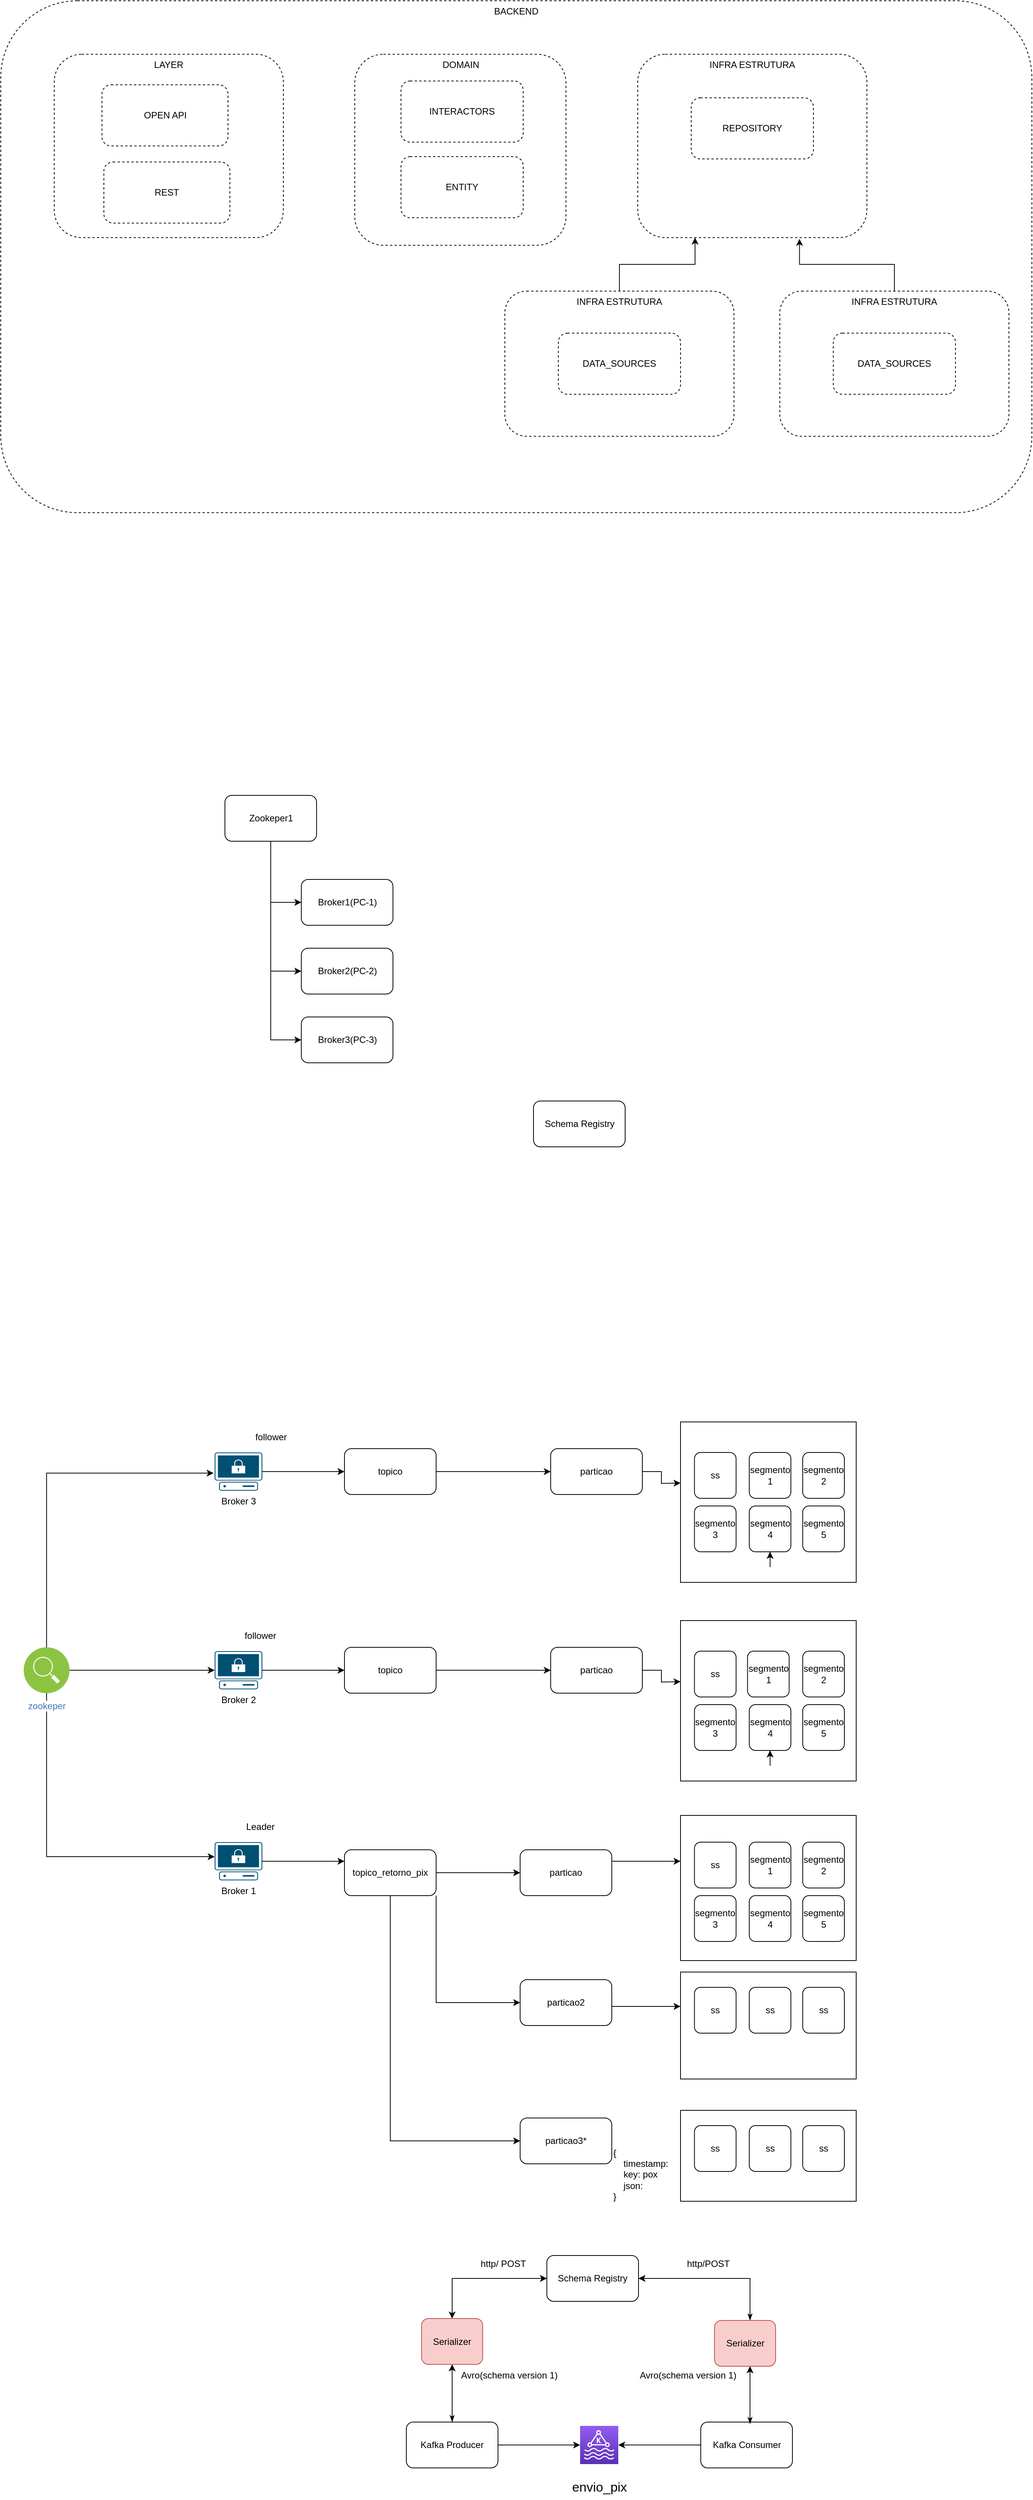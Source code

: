 <mxfile version="20.0.1" type="device" pages="2"><diagram id="Fkx_yUKEYpmiOoSoPN27" name="Page-1"><mxGraphModel dx="1865" dy="2926" grid="1" gridSize="10" guides="1" tooltips="1" connect="1" arrows="1" fold="1" page="1" pageScale="1" pageWidth="827" pageHeight="1169" math="0" shadow="0"><root><mxCell id="0"/><mxCell id="1" parent="0"/><mxCell id="9fzLUsBth_ncWveVaPp5-18" value="BACKEND" style="rounded=1;whiteSpace=wrap;html=1;dashed=1;horizontal=1;verticalAlign=top;" parent="1" vertex="1"><mxGeometry x="-370" y="-1950" width="1350" height="670" as="geometry"/></mxCell><mxCell id="9fzLUsBth_ncWveVaPp5-14" style="edgeStyle=orthogonalEdgeStyle;rounded=0;orthogonalLoop=1;jettySize=auto;html=1;entryX=0.25;entryY=1;entryDx=0;entryDy=0;" parent="1" source="9fzLUsBth_ncWveVaPp5-13" target="9fzLUsBth_ncWveVaPp5-11" edge="1"><mxGeometry relative="1" as="geometry"/></mxCell><mxCell id="9fzLUsBth_ncWveVaPp5-13" value="INFRA ESTRUTURA" style="rounded=1;whiteSpace=wrap;html=1;dashed=1;verticalAlign=top;" parent="1" vertex="1"><mxGeometry x="290" y="-1570" width="300" height="190" as="geometry"/></mxCell><mxCell id="9fzLUsBth_ncWveVaPp5-11" value="INFRA ESTRUTURA" style="rounded=1;whiteSpace=wrap;html=1;dashed=1;verticalAlign=top;" parent="1" vertex="1"><mxGeometry x="464" y="-1880" width="300" height="240" as="geometry"/></mxCell><mxCell id="9fzLUsBth_ncWveVaPp5-9" value="DOMAIN" style="rounded=1;whiteSpace=wrap;html=1;dashed=1;verticalAlign=top;" parent="1" vertex="1"><mxGeometry x="93.5" y="-1880" width="276.5" height="250" as="geometry"/></mxCell><mxCell id="9fzLUsBth_ncWveVaPp5-8" value="LAYER" style="rounded=1;whiteSpace=wrap;html=1;dashed=1;verticalAlign=top;" parent="1" vertex="1"><mxGeometry x="-300" y="-1880" width="300" height="240" as="geometry"/></mxCell><mxCell id="XplWukXP6AQ1c0qINJjc-17" value="" style="rounded=0;whiteSpace=wrap;html=1;" parent="1" vertex="1"><mxGeometry x="520" y="425" width="230" height="190" as="geometry"/></mxCell><mxCell id="BCPnb9SAOUiiyYWfLDa9-2" value="" style="sketch=0;points=[[0,0,0],[0.25,0,0],[0.5,0,0],[0.75,0,0],[1,0,0],[0,1,0],[0.25,1,0],[0.5,1,0],[0.75,1,0],[1,1,0],[0,0.25,0],[0,0.5,0],[0,0.75,0],[1,0.25,0],[1,0.5,0],[1,0.75,0]];outlineConnect=0;fontColor=#232F3E;gradientColor=#945DF2;gradientDirection=north;fillColor=#5A30B5;strokeColor=#ffffff;dashed=0;verticalLabelPosition=bottom;verticalAlign=top;align=center;html=1;fontSize=12;fontStyle=0;aspect=fixed;shape=mxgraph.aws4.resourceIcon;resIcon=mxgraph.aws4.managed_streaming_for_kafka;" parent="1" vertex="1"><mxGeometry x="388.5" y="1224" width="50" height="50" as="geometry"/></mxCell><mxCell id="BCPnb9SAOUiiyYWfLDa9-9" style="edgeStyle=orthogonalEdgeStyle;rounded=0;orthogonalLoop=1;jettySize=auto;html=1;entryX=0;entryY=0.5;entryDx=0;entryDy=0;startArrow=classic;startFill=1;" parent="1" source="dnLCpF4ZaihVSqtOHHzp-1" target="BCPnb9SAOUiiyYWfLDa9-5" edge="1"><mxGeometry relative="1" as="geometry"><Array as="points"><mxPoint x="221" y="1031"/></Array></mxGeometry></mxCell><mxCell id="dnLCpF4ZaihVSqtOHHzp-3" style="edgeStyle=orthogonalEdgeStyle;rounded=0;orthogonalLoop=1;jettySize=auto;html=1;entryX=0.5;entryY=1;entryDx=0;entryDy=0;startArrow=classicThin;startFill=1;" parent="1" source="BCPnb9SAOUiiyYWfLDa9-4" target="dnLCpF4ZaihVSqtOHHzp-1" edge="1"><mxGeometry relative="1" as="geometry"/></mxCell><mxCell id="dnLCpF4ZaihVSqtOHHzp-7" style="edgeStyle=orthogonalEdgeStyle;rounded=0;orthogonalLoop=1;jettySize=auto;html=1;entryX=0;entryY=0.5;entryDx=0;entryDy=0;entryPerimeter=0;startArrow=none;startFill=0;" parent="1" source="BCPnb9SAOUiiyYWfLDa9-4" target="BCPnb9SAOUiiyYWfLDa9-2" edge="1"><mxGeometry relative="1" as="geometry"/></mxCell><mxCell id="BCPnb9SAOUiiyYWfLDa9-4" value="Kafka Producer" style="rounded=1;whiteSpace=wrap;html=1;" parent="1" vertex="1"><mxGeometry x="161" y="1219" width="120" height="60" as="geometry"/></mxCell><mxCell id="BCPnb9SAOUiiyYWfLDa9-5" value="Schema Registry" style="rounded=1;whiteSpace=wrap;html=1;" parent="1" vertex="1"><mxGeometry x="345" y="1001" width="120" height="60" as="geometry"/></mxCell><mxCell id="dnLCpF4ZaihVSqtOHHzp-13" style="edgeStyle=orthogonalEdgeStyle;rounded=0;orthogonalLoop=1;jettySize=auto;html=1;entryX=1;entryY=0.5;entryDx=0;entryDy=0;entryPerimeter=0;startArrow=none;startFill=0;" parent="1" source="BCPnb9SAOUiiyYWfLDa9-6" target="BCPnb9SAOUiiyYWfLDa9-2" edge="1"><mxGeometry relative="1" as="geometry"/></mxCell><mxCell id="BCPnb9SAOUiiyYWfLDa9-6" value="Kafka Consumer" style="rounded=1;whiteSpace=wrap;html=1;" parent="1" vertex="1"><mxGeometry x="546.5" y="1219" width="120" height="60" as="geometry"/></mxCell><mxCell id="BCPnb9SAOUiiyYWfLDa9-11" value="Avro(schema version 1)" style="text;html=1;strokeColor=none;fillColor=none;align=center;verticalAlign=middle;whiteSpace=wrap;rounded=0;" parent="1" vertex="1"><mxGeometry x="231" y="1146" width="130" height="23" as="geometry"/></mxCell><mxCell id="BCPnb9SAOUiiyYWfLDa9-13" value="http/ POST" style="text;html=1;strokeColor=none;fillColor=none;align=center;verticalAlign=middle;whiteSpace=wrap;rounded=0;" parent="1" vertex="1"><mxGeometry x="243" y="1000" width="90" height="23" as="geometry"/></mxCell><mxCell id="BCPnb9SAOUiiyYWfLDa9-14" value="http/POST" style="text;html=1;strokeColor=none;fillColor=none;align=center;verticalAlign=middle;whiteSpace=wrap;rounded=0;" parent="1" vertex="1"><mxGeometry x="521" y="1000" width="71" height="23" as="geometry"/></mxCell><mxCell id="dnLCpF4ZaihVSqtOHHzp-1" value="Serializer" style="rounded=1;whiteSpace=wrap;html=1;fillColor=#f8cecc;strokeColor=#b85450;" parent="1" vertex="1"><mxGeometry x="181" y="1083.5" width="80" height="60" as="geometry"/></mxCell><mxCell id="dnLCpF4ZaihVSqtOHHzp-5" style="edgeStyle=orthogonalEdgeStyle;rounded=0;orthogonalLoop=1;jettySize=auto;html=1;entryX=1;entryY=0.5;entryDx=0;entryDy=0;startArrow=classicThin;startFill=1;" parent="1" source="dnLCpF4ZaihVSqtOHHzp-4" target="BCPnb9SAOUiiyYWfLDa9-5" edge="1"><mxGeometry relative="1" as="geometry"><Array as="points"><mxPoint x="611" y="1031"/></Array></mxGeometry></mxCell><mxCell id="dnLCpF4ZaihVSqtOHHzp-4" value="Serializer" style="rounded=1;whiteSpace=wrap;html=1;fillColor=#f8cecc;strokeColor=#b85450;" parent="1" vertex="1"><mxGeometry x="564.5" y="1086" width="80" height="60" as="geometry"/></mxCell><mxCell id="dnLCpF4ZaihVSqtOHHzp-6" style="edgeStyle=orthogonalEdgeStyle;rounded=0;orthogonalLoop=1;jettySize=auto;html=1;entryX=0.5;entryY=1;entryDx=0;entryDy=0;startArrow=classicThin;startFill=1;" parent="1" edge="1"><mxGeometry relative="1" as="geometry"><mxPoint x="611" y="1221.5" as="sourcePoint"/><mxPoint x="611" y="1146" as="targetPoint"/></mxGeometry></mxCell><mxCell id="dnLCpF4ZaihVSqtOHHzp-14" value="Avro(schema version 1)" style="text;html=1;strokeColor=none;fillColor=none;align=center;verticalAlign=middle;whiteSpace=wrap;rounded=0;" parent="1" vertex="1"><mxGeometry x="465" y="1146" width="130" height="23" as="geometry"/></mxCell><mxCell id="rZrd3GTuHJ_uiJpuaxXy-11" style="edgeStyle=orthogonalEdgeStyle;rounded=0;orthogonalLoop=1;jettySize=auto;html=1;" parent="1" source="rZrd3GTuHJ_uiJpuaxXy-1" target="rZrd3GTuHJ_uiJpuaxXy-4" edge="1"><mxGeometry relative="1" as="geometry"><Array as="points"><mxPoint x="-16.5" y="-770"/></Array></mxGeometry></mxCell><mxCell id="rZrd3GTuHJ_uiJpuaxXy-12" style="edgeStyle=orthogonalEdgeStyle;rounded=0;orthogonalLoop=1;jettySize=auto;html=1;" parent="1" source="rZrd3GTuHJ_uiJpuaxXy-1" edge="1"><mxGeometry relative="1" as="geometry"><mxPoint x="23.5" y="-680" as="targetPoint"/><Array as="points"><mxPoint x="-16.5" y="-680"/><mxPoint x="23.5" y="-680"/></Array></mxGeometry></mxCell><mxCell id="rZrd3GTuHJ_uiJpuaxXy-13" style="edgeStyle=orthogonalEdgeStyle;rounded=0;orthogonalLoop=1;jettySize=auto;html=1;entryX=0;entryY=0.5;entryDx=0;entryDy=0;" parent="1" source="rZrd3GTuHJ_uiJpuaxXy-1" target="rZrd3GTuHJ_uiJpuaxXy-6" edge="1"><mxGeometry relative="1" as="geometry"><Array as="points"><mxPoint x="-16.5" y="-590"/></Array></mxGeometry></mxCell><mxCell id="rZrd3GTuHJ_uiJpuaxXy-1" value="Zookeper1" style="rounded=1;whiteSpace=wrap;html=1;" parent="1" vertex="1"><mxGeometry x="-76.5" y="-910" width="120" height="60" as="geometry"/></mxCell><mxCell id="rZrd3GTuHJ_uiJpuaxXy-4" value="Broker1(PC-1)" style="rounded=1;whiteSpace=wrap;html=1;" parent="1" vertex="1"><mxGeometry x="23.5" y="-800" width="120" height="60" as="geometry"/></mxCell><mxCell id="rZrd3GTuHJ_uiJpuaxXy-5" value="Broker2(PC-2)" style="rounded=1;whiteSpace=wrap;html=1;" parent="1" vertex="1"><mxGeometry x="23.5" y="-710" width="120" height="60" as="geometry"/></mxCell><mxCell id="rZrd3GTuHJ_uiJpuaxXy-6" value="Broker3(PC-3)&lt;br&gt;" style="rounded=1;whiteSpace=wrap;html=1;" parent="1" vertex="1"><mxGeometry x="23.5" y="-620" width="120" height="60" as="geometry"/></mxCell><mxCell id="rZrd3GTuHJ_uiJpuaxXy-7" value="Schema Registry" style="rounded=1;whiteSpace=wrap;html=1;" parent="1" vertex="1"><mxGeometry x="327.5" y="-510" width="120" height="60" as="geometry"/></mxCell><mxCell id="XplWukXP6AQ1c0qINJjc-3" style="edgeStyle=orthogonalEdgeStyle;rounded=0;orthogonalLoop=1;jettySize=auto;html=1;" parent="1" source="XplWukXP6AQ1c0qINJjc-1" target="XplWukXP6AQ1c0qINJjc-2" edge="1"><mxGeometry relative="1" as="geometry"/></mxCell><mxCell id="XplWukXP6AQ1c0qINJjc-63" style="edgeStyle=orthogonalEdgeStyle;rounded=0;orthogonalLoop=1;jettySize=auto;html=1;entryX=0;entryY=0.5;entryDx=0;entryDy=0;" parent="1" source="XplWukXP6AQ1c0qINJjc-1" target="XplWukXP6AQ1c0qINJjc-59" edge="1"><mxGeometry relative="1" as="geometry"><Array as="points"><mxPoint x="200" y="670"/></Array></mxGeometry></mxCell><mxCell id="XplWukXP6AQ1c0qINJjc-72" style="edgeStyle=orthogonalEdgeStyle;rounded=0;orthogonalLoop=1;jettySize=auto;html=1;entryX=0;entryY=0.5;entryDx=0;entryDy=0;" parent="1" source="XplWukXP6AQ1c0qINJjc-1" target="XplWukXP6AQ1c0qINJjc-66" edge="1"><mxGeometry relative="1" as="geometry"><Array as="points"><mxPoint x="140" y="851"/></Array></mxGeometry></mxCell><mxCell id="XplWukXP6AQ1c0qINJjc-1" value="topico_retorno_pix" style="rounded=1;whiteSpace=wrap;html=1;" parent="1" vertex="1"><mxGeometry x="80" y="470" width="120" height="60" as="geometry"/></mxCell><mxCell id="XplWukXP6AQ1c0qINJjc-57" style="edgeStyle=orthogonalEdgeStyle;rounded=0;orthogonalLoop=1;jettySize=auto;html=1;" parent="1" source="XplWukXP6AQ1c0qINJjc-2" target="XplWukXP6AQ1c0qINJjc-17" edge="1"><mxGeometry relative="1" as="geometry"><Array as="points"><mxPoint x="500" y="485"/><mxPoint x="500" y="485"/></Array></mxGeometry></mxCell><mxCell id="XplWukXP6AQ1c0qINJjc-2" value="particao&lt;br&gt;" style="rounded=1;whiteSpace=wrap;html=1;" parent="1" vertex="1"><mxGeometry x="310" y="470" width="120" height="60" as="geometry"/></mxCell><mxCell id="XplWukXP6AQ1c0qINJjc-4" value="ss" style="rounded=1;whiteSpace=wrap;html=1;" parent="1" vertex="1"><mxGeometry x="538.25" y="460" width="54.5" height="60" as="geometry"/></mxCell><mxCell id="XplWukXP6AQ1c0qINJjc-5" value="segmento 1" style="rounded=1;whiteSpace=wrap;html=1;" parent="1" vertex="1"><mxGeometry x="610" y="460" width="54.5" height="60" as="geometry"/></mxCell><mxCell id="XplWukXP6AQ1c0qINJjc-6" value="segmento 2" style="rounded=1;whiteSpace=wrap;html=1;" parent="1" vertex="1"><mxGeometry x="680" y="460" width="54.5" height="60" as="geometry"/></mxCell><mxCell id="XplWukXP6AQ1c0qINJjc-7" value="segmento 3" style="rounded=1;whiteSpace=wrap;html=1;" parent="1" vertex="1"><mxGeometry x="538.25" y="530" width="54.5" height="60" as="geometry"/></mxCell><mxCell id="XplWukXP6AQ1c0qINJjc-8" value="segmento 4" style="rounded=1;whiteSpace=wrap;html=1;" parent="1" vertex="1"><mxGeometry x="610" y="530" width="54.5" height="60" as="geometry"/></mxCell><mxCell id="XplWukXP6AQ1c0qINJjc-9" value="segmento 5" style="rounded=1;whiteSpace=wrap;html=1;" parent="1" vertex="1"><mxGeometry x="680" y="530" width="54.5" height="60" as="geometry"/></mxCell><mxCell id="XplWukXP6AQ1c0qINJjc-20" style="edgeStyle=orthogonalEdgeStyle;rounded=0;orthogonalLoop=1;jettySize=auto;html=1;entryX=0;entryY=0.25;entryDx=0;entryDy=0;" parent="1" source="XplWukXP6AQ1c0qINJjc-19" target="XplWukXP6AQ1c0qINJjc-1" edge="1"><mxGeometry relative="1" as="geometry"/></mxCell><mxCell id="XplWukXP6AQ1c0qINJjc-19" value="Broker 1" style="points=[[0.02,0.015,0],[0.5,0,0],[0.98,0.015,0],[1,0.38,0],[0.895,0.98,0],[0.5,1,0],[0.105,0.98,0],[0,0.38,0]];verticalLabelPosition=bottom;sketch=0;html=1;verticalAlign=top;aspect=fixed;align=center;pointerEvents=1;shape=mxgraph.cisco19.secure_endpoint_pc;fillColor=#005073;strokeColor=none;" parent="1" vertex="1"><mxGeometry x="-90" y="460" width="62.5" height="50" as="geometry"/></mxCell><mxCell id="XplWukXP6AQ1c0qINJjc-21" value="" style="rounded=0;whiteSpace=wrap;html=1;" parent="1" vertex="1"><mxGeometry x="520" y="170" width="230" height="210" as="geometry"/></mxCell><mxCell id="XplWukXP6AQ1c0qINJjc-22" style="edgeStyle=orthogonalEdgeStyle;rounded=0;orthogonalLoop=1;jettySize=auto;html=1;" parent="1" source="XplWukXP6AQ1c0qINJjc-23" target="XplWukXP6AQ1c0qINJjc-25" edge="1"><mxGeometry relative="1" as="geometry"/></mxCell><mxCell id="XplWukXP6AQ1c0qINJjc-23" value="topico" style="rounded=1;whiteSpace=wrap;html=1;" parent="1" vertex="1"><mxGeometry x="80" y="205" width="120" height="60" as="geometry"/></mxCell><mxCell id="XplWukXP6AQ1c0qINJjc-24" style="edgeStyle=orthogonalEdgeStyle;rounded=0;orthogonalLoop=1;jettySize=auto;html=1;" parent="1" source="XplWukXP6AQ1c0qINJjc-25" edge="1"><mxGeometry relative="1" as="geometry"><mxPoint x="520" y="250" as="targetPoint"/></mxGeometry></mxCell><mxCell id="XplWukXP6AQ1c0qINJjc-25" value="particao&lt;br&gt;" style="rounded=1;whiteSpace=wrap;html=1;" parent="1" vertex="1"><mxGeometry x="350" y="205" width="120" height="60" as="geometry"/></mxCell><mxCell id="XplWukXP6AQ1c0qINJjc-26" value="ss" style="rounded=1;whiteSpace=wrap;html=1;" parent="1" vertex="1"><mxGeometry x="538.25" y="210" width="54.5" height="60" as="geometry"/></mxCell><mxCell id="XplWukXP6AQ1c0qINJjc-27" value="segmento 1" style="rounded=1;whiteSpace=wrap;html=1;" parent="1" vertex="1"><mxGeometry x="607.75" y="210" width="54.5" height="60" as="geometry"/></mxCell><mxCell id="XplWukXP6AQ1c0qINJjc-28" value="segmento 2" style="rounded=1;whiteSpace=wrap;html=1;" parent="1" vertex="1"><mxGeometry x="680" y="210" width="54.5" height="60" as="geometry"/></mxCell><mxCell id="XplWukXP6AQ1c0qINJjc-29" value="segmento 3" style="rounded=1;whiteSpace=wrap;html=1;" parent="1" vertex="1"><mxGeometry x="538.25" y="280" width="54.5" height="60" as="geometry"/></mxCell><mxCell id="XplWukXP6AQ1c0qINJjc-30" value="segmento 4" style="rounded=1;whiteSpace=wrap;html=1;" parent="1" vertex="1"><mxGeometry x="610" y="280" width="54.5" height="60" as="geometry"/></mxCell><mxCell id="XplWukXP6AQ1c0qINJjc-31" value="segmento 5" style="rounded=1;whiteSpace=wrap;html=1;" parent="1" vertex="1"><mxGeometry x="680" y="280" width="54.5" height="60" as="geometry"/></mxCell><mxCell id="XplWukXP6AQ1c0qINJjc-32" style="edgeStyle=orthogonalEdgeStyle;rounded=0;orthogonalLoop=1;jettySize=auto;html=1;exitX=0.5;exitY=1;exitDx=0;exitDy=0;" parent="1" source="XplWukXP6AQ1c0qINJjc-30" target="XplWukXP6AQ1c0qINJjc-30" edge="1"><mxGeometry relative="1" as="geometry"/></mxCell><mxCell id="XplWukXP6AQ1c0qINJjc-33" style="edgeStyle=orthogonalEdgeStyle;rounded=0;orthogonalLoop=1;jettySize=auto;html=1;entryX=0;entryY=0.5;entryDx=0;entryDy=0;" parent="1" source="XplWukXP6AQ1c0qINJjc-34" target="XplWukXP6AQ1c0qINJjc-23" edge="1"><mxGeometry relative="1" as="geometry"/></mxCell><mxCell id="XplWukXP6AQ1c0qINJjc-34" value="Broker 2" style="points=[[0.02,0.015,0],[0.5,0,0],[0.98,0.015,0],[1,0.38,0],[0.895,0.98,0],[0.5,1,0],[0.105,0.98,0],[0,0.38,0]];verticalLabelPosition=bottom;sketch=0;html=1;verticalAlign=top;aspect=fixed;align=center;pointerEvents=1;shape=mxgraph.cisco19.secure_endpoint_pc;fillColor=#005073;strokeColor=none;" parent="1" vertex="1"><mxGeometry x="-90" y="210" width="62.5" height="50" as="geometry"/></mxCell><mxCell id="XplWukXP6AQ1c0qINJjc-50" style="edgeStyle=orthogonalEdgeStyle;rounded=0;orthogonalLoop=1;jettySize=auto;html=1;entryX=-0.022;entryY=0.54;entryDx=0;entryDy=0;entryPerimeter=0;" parent="1" source="XplWukXP6AQ1c0qINJjc-35" target="XplWukXP6AQ1c0qINJjc-49" edge="1"><mxGeometry relative="1" as="geometry"><Array as="points"><mxPoint x="-310" y="-23"/></Array></mxGeometry></mxCell><mxCell id="XplWukXP6AQ1c0qINJjc-51" style="edgeStyle=orthogonalEdgeStyle;rounded=0;orthogonalLoop=1;jettySize=auto;html=1;" parent="1" source="XplWukXP6AQ1c0qINJjc-35" target="XplWukXP6AQ1c0qINJjc-34" edge="1"><mxGeometry relative="1" as="geometry"/></mxCell><mxCell id="XplWukXP6AQ1c0qINJjc-52" style="edgeStyle=orthogonalEdgeStyle;rounded=0;orthogonalLoop=1;jettySize=auto;html=1;entryX=0;entryY=0.38;entryDx=0;entryDy=0;entryPerimeter=0;" parent="1" source="XplWukXP6AQ1c0qINJjc-35" target="XplWukXP6AQ1c0qINJjc-19" edge="1"><mxGeometry relative="1" as="geometry"><Array as="points"><mxPoint x="-310" y="479"/></Array></mxGeometry></mxCell><mxCell id="XplWukXP6AQ1c0qINJjc-35" value="zookeper" style="aspect=fixed;perimeter=ellipsePerimeter;html=1;align=center;shadow=0;dashed=0;fontColor=#4277BB;labelBackgroundColor=#ffffff;fontSize=12;spacingTop=3;image;image=img/lib/ibm/infrastructure/service_discovery_configuration.svg;" parent="1" vertex="1"><mxGeometry x="-340" y="205" width="60" height="60" as="geometry"/></mxCell><mxCell id="XplWukXP6AQ1c0qINJjc-36" value="" style="rounded=0;whiteSpace=wrap;html=1;" parent="1" vertex="1"><mxGeometry x="520" y="-90" width="230" height="210" as="geometry"/></mxCell><mxCell id="XplWukXP6AQ1c0qINJjc-37" style="edgeStyle=orthogonalEdgeStyle;rounded=0;orthogonalLoop=1;jettySize=auto;html=1;" parent="1" source="XplWukXP6AQ1c0qINJjc-38" target="XplWukXP6AQ1c0qINJjc-40" edge="1"><mxGeometry relative="1" as="geometry"/></mxCell><mxCell id="XplWukXP6AQ1c0qINJjc-38" value="topico" style="rounded=1;whiteSpace=wrap;html=1;" parent="1" vertex="1"><mxGeometry x="80" y="-55" width="120" height="60" as="geometry"/></mxCell><mxCell id="XplWukXP6AQ1c0qINJjc-39" style="edgeStyle=orthogonalEdgeStyle;rounded=0;orthogonalLoop=1;jettySize=auto;html=1;" parent="1" source="XplWukXP6AQ1c0qINJjc-40" edge="1"><mxGeometry relative="1" as="geometry"><mxPoint x="520" y="-10" as="targetPoint"/></mxGeometry></mxCell><mxCell id="XplWukXP6AQ1c0qINJjc-40" value="particao&lt;br&gt;" style="rounded=1;whiteSpace=wrap;html=1;" parent="1" vertex="1"><mxGeometry x="350" y="-55" width="120" height="60" as="geometry"/></mxCell><mxCell id="XplWukXP6AQ1c0qINJjc-41" value="ss" style="rounded=1;whiteSpace=wrap;html=1;" parent="1" vertex="1"><mxGeometry x="538.25" y="-50" width="54.5" height="60" as="geometry"/></mxCell><mxCell id="XplWukXP6AQ1c0qINJjc-42" value="segmento 1" style="rounded=1;whiteSpace=wrap;html=1;" parent="1" vertex="1"><mxGeometry x="610" y="-50" width="54.5" height="60" as="geometry"/></mxCell><mxCell id="XplWukXP6AQ1c0qINJjc-43" value="segmento 2" style="rounded=1;whiteSpace=wrap;html=1;" parent="1" vertex="1"><mxGeometry x="680" y="-50" width="54.5" height="60" as="geometry"/></mxCell><mxCell id="XplWukXP6AQ1c0qINJjc-44" value="segmento 3" style="rounded=1;whiteSpace=wrap;html=1;" parent="1" vertex="1"><mxGeometry x="538.25" y="20" width="54.5" height="60" as="geometry"/></mxCell><mxCell id="XplWukXP6AQ1c0qINJjc-45" value="segmento 4" style="rounded=1;whiteSpace=wrap;html=1;" parent="1" vertex="1"><mxGeometry x="610" y="20" width="54.5" height="60" as="geometry"/></mxCell><mxCell id="XplWukXP6AQ1c0qINJjc-46" value="segmento 5" style="rounded=1;whiteSpace=wrap;html=1;" parent="1" vertex="1"><mxGeometry x="680" y="20" width="54.5" height="60" as="geometry"/></mxCell><mxCell id="XplWukXP6AQ1c0qINJjc-47" style="edgeStyle=orthogonalEdgeStyle;rounded=0;orthogonalLoop=1;jettySize=auto;html=1;exitX=0.5;exitY=1;exitDx=0;exitDy=0;" parent="1" source="XplWukXP6AQ1c0qINJjc-45" target="XplWukXP6AQ1c0qINJjc-45" edge="1"><mxGeometry relative="1" as="geometry"/></mxCell><mxCell id="XplWukXP6AQ1c0qINJjc-48" style="edgeStyle=orthogonalEdgeStyle;rounded=0;orthogonalLoop=1;jettySize=auto;html=1;entryX=0;entryY=0.5;entryDx=0;entryDy=0;" parent="1" source="XplWukXP6AQ1c0qINJjc-49" target="XplWukXP6AQ1c0qINJjc-38" edge="1"><mxGeometry relative="1" as="geometry"/></mxCell><mxCell id="XplWukXP6AQ1c0qINJjc-49" value="Broker 3" style="points=[[0.02,0.015,0],[0.5,0,0],[0.98,0.015,0],[1,0.38,0],[0.895,0.98,0],[0.5,1,0],[0.105,0.98,0],[0,0.38,0]];verticalLabelPosition=bottom;sketch=0;html=1;verticalAlign=top;aspect=fixed;align=center;pointerEvents=1;shape=mxgraph.cisco19.secure_endpoint_pc;fillColor=#005073;strokeColor=none;" parent="1" vertex="1"><mxGeometry x="-90" y="-50" width="62.5" height="50" as="geometry"/></mxCell><mxCell id="XplWukXP6AQ1c0qINJjc-53" value="Leader" style="text;html=1;strokeColor=none;fillColor=none;align=center;verticalAlign=middle;whiteSpace=wrap;rounded=0;" parent="1" vertex="1"><mxGeometry x="-60" y="425" width="60" height="30" as="geometry"/></mxCell><mxCell id="XplWukXP6AQ1c0qINJjc-54" value="follower" style="text;html=1;strokeColor=none;fillColor=none;align=center;verticalAlign=middle;whiteSpace=wrap;rounded=0;" parent="1" vertex="1"><mxGeometry x="-60" y="175" width="60" height="30" as="geometry"/></mxCell><mxCell id="XplWukXP6AQ1c0qINJjc-55" value="follower" style="text;html=1;strokeColor=none;fillColor=none;align=center;verticalAlign=middle;whiteSpace=wrap;rounded=0;" parent="1" vertex="1"><mxGeometry x="-46.5" y="-85" width="60" height="30" as="geometry"/></mxCell><mxCell id="XplWukXP6AQ1c0qINJjc-59" value="particao2" style="rounded=1;whiteSpace=wrap;html=1;" parent="1" vertex="1"><mxGeometry x="310" y="640" width="120" height="60" as="geometry"/></mxCell><mxCell id="XplWukXP6AQ1c0qINJjc-60" value="" style="rounded=0;whiteSpace=wrap;html=1;" parent="1" vertex="1"><mxGeometry x="520" y="630" width="230" height="140" as="geometry"/></mxCell><mxCell id="XplWukXP6AQ1c0qINJjc-61" style="edgeStyle=orthogonalEdgeStyle;rounded=0;orthogonalLoop=1;jettySize=auto;html=1;" parent="1" target="XplWukXP6AQ1c0qINJjc-60" edge="1"><mxGeometry relative="1" as="geometry"><mxPoint x="430" y="675" as="sourcePoint"/><Array as="points"><mxPoint x="500" y="675"/><mxPoint x="500" y="675"/></Array></mxGeometry></mxCell><mxCell id="XplWukXP6AQ1c0qINJjc-62" value="ss" style="rounded=1;whiteSpace=wrap;html=1;" parent="1" vertex="1"><mxGeometry x="538.25" y="650" width="54.5" height="60" as="geometry"/></mxCell><mxCell id="XplWukXP6AQ1c0qINJjc-64" value="ss" style="rounded=1;whiteSpace=wrap;html=1;" parent="1" vertex="1"><mxGeometry x="610" y="650" width="54.5" height="60" as="geometry"/></mxCell><mxCell id="XplWukXP6AQ1c0qINJjc-65" value="ss" style="rounded=1;whiteSpace=wrap;html=1;" parent="1" vertex="1"><mxGeometry x="680" y="650" width="54.5" height="60" as="geometry"/></mxCell><mxCell id="XplWukXP6AQ1c0qINJjc-66" value="particao3*" style="rounded=1;whiteSpace=wrap;html=1;" parent="1" vertex="1"><mxGeometry x="310" y="821" width="120" height="60" as="geometry"/></mxCell><mxCell id="XplWukXP6AQ1c0qINJjc-67" value="" style="rounded=0;whiteSpace=wrap;html=1;" parent="1" vertex="1"><mxGeometry x="520" y="811" width="230" height="119" as="geometry"/></mxCell><mxCell id="XplWukXP6AQ1c0qINJjc-68" value="ss" style="rounded=1;whiteSpace=wrap;html=1;" parent="1" vertex="1"><mxGeometry x="538.25" y="831" width="54.5" height="60" as="geometry"/></mxCell><mxCell id="XplWukXP6AQ1c0qINJjc-69" value="ss" style="rounded=1;whiteSpace=wrap;html=1;" parent="1" vertex="1"><mxGeometry x="610" y="831" width="54.5" height="60" as="geometry"/></mxCell><mxCell id="XplWukXP6AQ1c0qINJjc-70" value="ss" style="rounded=1;whiteSpace=wrap;html=1;" parent="1" vertex="1"><mxGeometry x="680" y="831" width="54.5" height="60" as="geometry"/></mxCell><mxCell id="XplWukXP6AQ1c0qINJjc-71" value="{&lt;br&gt;&lt;div style=&quot;&quot;&gt;&lt;span style=&quot;background-color: initial;&quot;&gt;&amp;nbsp; &amp;nbsp; timestamp:&lt;/span&gt;&lt;/div&gt;&amp;nbsp; &amp;nbsp; key: pox&lt;br&gt;&amp;nbsp; &amp;nbsp; json:&lt;br&gt;}" style="text;html=1;strokeColor=none;fillColor=none;align=left;verticalAlign=middle;whiteSpace=wrap;rounded=0;" parent="1" vertex="1"><mxGeometry x="430" y="850" width="80" height="90" as="geometry"/></mxCell><mxCell id="XplWukXP6AQ1c0qINJjc-77" value="envio_pix" style="text;html=1;strokeColor=none;fillColor=none;align=center;verticalAlign=middle;whiteSpace=wrap;rounded=0;fontSize=17;" parent="1" vertex="1"><mxGeometry x="384" y="1290" width="60" height="30" as="geometry"/></mxCell><mxCell id="9fzLUsBth_ncWveVaPp5-3" value="OPEN API" style="rounded=1;whiteSpace=wrap;html=1;dashed=1;" parent="1" vertex="1"><mxGeometry x="-237.5" y="-1840" width="165" height="80" as="geometry"/></mxCell><mxCell id="9fzLUsBth_ncWveVaPp5-4" value="INTERACTORS" style="rounded=1;whiteSpace=wrap;html=1;dashed=1;" parent="1" vertex="1"><mxGeometry x="154" y="-1845" width="160" height="80" as="geometry"/></mxCell><mxCell id="9fzLUsBth_ncWveVaPp5-5" value="ENTITY" style="rounded=1;whiteSpace=wrap;html=1;dashed=1;" parent="1" vertex="1"><mxGeometry x="154" y="-1746" width="160" height="80" as="geometry"/></mxCell><mxCell id="9fzLUsBth_ncWveVaPp5-6" value="REPOSITORY" style="rounded=1;whiteSpace=wrap;html=1;dashed=1;" parent="1" vertex="1"><mxGeometry x="534" y="-1823" width="160" height="80" as="geometry"/></mxCell><mxCell id="9fzLUsBth_ncWveVaPp5-7" value="DATA_SOURCES" style="rounded=1;whiteSpace=wrap;html=1;dashed=1;" parent="1" vertex="1"><mxGeometry x="360" y="-1515" width="160" height="80" as="geometry"/></mxCell><mxCell id="9fzLUsBth_ncWveVaPp5-10" value="REST" style="rounded=1;whiteSpace=wrap;html=1;dashed=1;" parent="1" vertex="1"><mxGeometry x="-235" y="-1739" width="165" height="80" as="geometry"/></mxCell><mxCell id="9fzLUsBth_ncWveVaPp5-17" style="edgeStyle=orthogonalEdgeStyle;rounded=0;orthogonalLoop=1;jettySize=auto;html=1;entryX=0.706;entryY=1.007;entryDx=0;entryDy=0;entryPerimeter=0;" parent="1" source="9fzLUsBth_ncWveVaPp5-15" target="9fzLUsBth_ncWveVaPp5-11" edge="1"><mxGeometry relative="1" as="geometry"/></mxCell><mxCell id="9fzLUsBth_ncWveVaPp5-15" value="INFRA ESTRUTURA" style="rounded=1;whiteSpace=wrap;html=1;dashed=1;verticalAlign=top;" parent="1" vertex="1"><mxGeometry x="650" y="-1570" width="300" height="190" as="geometry"/></mxCell><mxCell id="9fzLUsBth_ncWveVaPp5-16" value="DATA_SOURCES" style="rounded=1;whiteSpace=wrap;html=1;dashed=1;" parent="1" vertex="1"><mxGeometry x="720" y="-1515" width="160" height="80" as="geometry"/></mxCell></root></mxGraphModel></diagram><diagram id="ZGmhMMKLNMW-Oza0FqDc" name="Page-2"><mxGraphModel dx="1038" dy="531" grid="1" gridSize="10" guides="1" tooltips="1" connect="1" arrows="1" fold="1" page="1" pageScale="1" pageWidth="827" pageHeight="1169" math="0" shadow="0"><root><mxCell id="0"/><mxCell id="1" parent="0"/><mxCell id="0hBogYb1Tvs4bSwGmLBT-22" value="" style="rounded=1;whiteSpace=wrap;html=1;fontSize=15;fontColor=#000000;fillColor=#F5F5F5;" vertex="1" parent="1"><mxGeometry x="85" y="110" width="660" height="390" as="geometry"/></mxCell><mxCell id="0hBogYb1Tvs4bSwGmLBT-1" value="&lt;font style=&quot;font-size: 15px;&quot;&gt;Clean Code&lt;/font&gt;&lt;br&gt;&lt;br&gt;Fácil de entender e manter&lt;br&gt;&lt;b&gt;&lt;font color=&quot;#ffff33&quot;&gt;MENOS COMPLEXO&lt;/font&gt;&lt;/b&gt;" style="rounded=1;whiteSpace=wrap;html=1;verticalAlign=top;fillColor=#dae8fc;strokeColor=#6c8ebf;gradientColor=#7ea6e0;" vertex="1" parent="1"><mxGeometry x="324" y="150" width="180" height="80" as="geometry"/></mxCell><mxCell id="0hBogYb1Tvs4bSwGmLBT-2" value="&lt;span style=&quot;font-size: 15px;&quot;&gt;Unit Test&lt;/span&gt;&lt;br&gt;&lt;br&gt;Guiando o Design(feedback) com boa cobertura" style="rounded=1;whiteSpace=wrap;html=1;verticalAlign=top;fillColor=#dae8fc;strokeColor=#6c8ebf;gradientColor=#7ea6e0;" vertex="1" parent="1"><mxGeometry x="540" y="257" width="180" height="80" as="geometry"/></mxCell><mxCell id="0hBogYb1Tvs4bSwGmLBT-3" value="&lt;span style=&quot;font-size: 15px;&quot;&gt;Refactoring&lt;/span&gt;&lt;br&gt;&lt;br&gt;Adaptação ao novo projeto&lt;br&gt;tratamento de dívida técnica" style="rounded=1;whiteSpace=wrap;html=1;verticalAlign=top;fillColor=#dae8fc;strokeColor=#6c8ebf;gradientColor=#7ea6e0;" vertex="1" parent="1"><mxGeometry x="324" y="380" width="180" height="80" as="geometry"/></mxCell><mxCell id="0hBogYb1Tvs4bSwGmLBT-4" value="&lt;span style=&quot;font-size: 15px;&quot;&gt;Delivery&lt;/span&gt;&lt;br&gt;&lt;br&gt;Evolução sustentável com cliente satisfeito" style="rounded=1;whiteSpace=wrap;html=1;verticalAlign=top;fillColor=#dae8fc;strokeColor=#6c8ebf;gradientColor=#7ea6e0;" vertex="1" parent="1"><mxGeometry x="100" y="257" width="180" height="80" as="geometry"/></mxCell><mxCell id="0hBogYb1Tvs4bSwGmLBT-14" value="" style="html=1;shadow=0;dashed=0;align=center;verticalAlign=middle;shape=mxgraph.arrows2.bendArrow;dy=15;dx=38;notch=0;arrowHead=55;rounded=1;fontSize=15;fontColor=#FFFF33;fillColor=#E6E6E6;" vertex="1" parent="1"><mxGeometry x="170" y="150" width="80" height="80" as="geometry"/></mxCell><mxCell id="0hBogYb1Tvs4bSwGmLBT-15" value="" style="html=1;shadow=0;dashed=0;align=center;verticalAlign=middle;shape=mxgraph.arrows2.bendArrow;dy=15;dx=38;notch=0;arrowHead=55;rounded=1;fontSize=15;fontColor=#FFFF33;rotation=90;fillColor=#E6E6E6;" vertex="1" parent="1"><mxGeometry x="580" y="160" width="80" height="80" as="geometry"/></mxCell><mxCell id="0hBogYb1Tvs4bSwGmLBT-16" value="" style="html=1;shadow=0;dashed=0;align=center;verticalAlign=middle;shape=mxgraph.arrows2.bendArrow;dy=15;dx=38;notch=0;arrowHead=55;rounded=1;fontSize=15;fontColor=#FFFF33;rotation=-180;fillColor=#E6E6E6;" vertex="1" parent="1"><mxGeometry x="580" y="372" width="80" height="80" as="geometry"/></mxCell><mxCell id="0hBogYb1Tvs4bSwGmLBT-17" value="" style="html=1;shadow=0;dashed=0;align=center;verticalAlign=middle;shape=mxgraph.arrows2.bendArrow;dy=15;dx=38;notch=0;arrowHead=55;rounded=1;fontSize=15;fontColor=#FFFF33;rotation=-180;direction=south;fillColor=#E6E6E6;" vertex="1" parent="1"><mxGeometry x="170" y="370" width="80" height="80" as="geometry"/></mxCell><mxCell id="0hBogYb1Tvs4bSwGmLBT-21" value="&lt;font style=&quot;&quot; color=&quot;#000000&quot;&gt;Ciclo&amp;nbsp; da &lt;b&gt;Eficácia &lt;/b&gt;em construção de software&lt;/font&gt;" style="ellipse;whiteSpace=wrap;html=1;aspect=fixed;fontSize=15;fontColor=#FFFF33;fillColor=#E6E6E6;" vertex="1" parent="1"><mxGeometry x="358.5" y="250" width="110" height="110" as="geometry"/></mxCell></root></mxGraphModel></diagram></mxfile>